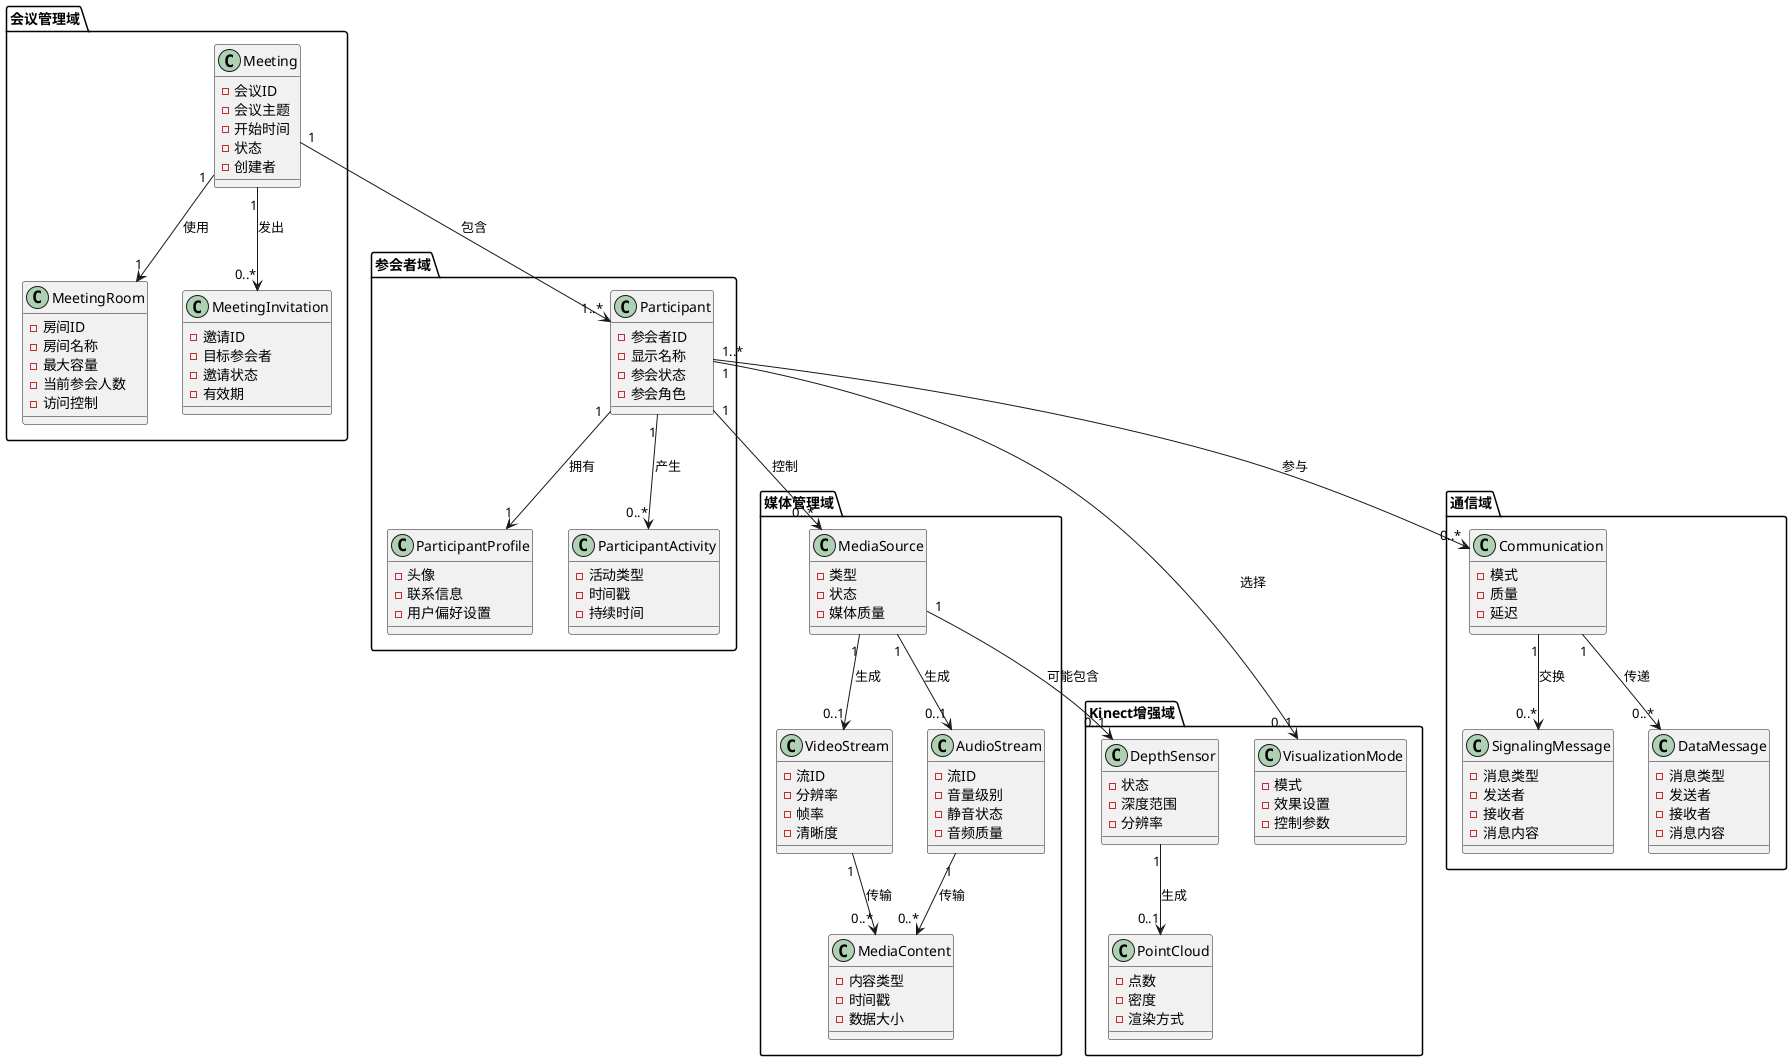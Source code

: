 @startuml 业务领域模型包图

package "会议管理域" {
  class Meeting {
    -会议ID
    -会议主题
    -开始时间
    -状态
    -创建者
  }
  
  class MeetingRoom {
    -房间ID
    -房间名称
    -最大容量
    -当前参会人数
    -访问控制
  }
  
  class MeetingInvitation {
    -邀请ID
    -目标参会者
    -邀请状态
    -有效期
  }
}

package "参会者域" {
  class Participant {
    -参会者ID
    -显示名称
    -参会状态
    -参会角色
  }
  
  class ParticipantProfile {
    -头像
    -联系信息
    -用户偏好设置
  }
  
  class ParticipantActivity {
    -活动类型
    -时间戳
    -持续时间
  }
}

package "媒体管理域" {
  class MediaSource {
    -类型
    -状态
    -媒体质量
  }
  
  class VideoStream {
    -流ID
    -分辨率
    -帧率
    -清晰度
  }
  
  class AudioStream {
    -流ID
    -音量级别
    -静音状态
    -音频质量
  }
  
  class MediaContent {
    -内容类型
    -时间戳
    -数据大小
  }
}

package "通信域" {
  class Communication {
    -模式
    -质量
    -延迟
  }
  
  class SignalingMessage {
    -消息类型
    -发送者
    -接收者
    -消息内容
  }
  
  class DataMessage {
    -消息类型
    -发送者
    -接收者
    -消息内容
  }
}

package "Kinect增强域" {
  class DepthSensor {
    -状态
    -深度范围
    -分辨率
  }
  
  class PointCloud {
    -点数
    -密度
    -渲染方式
  }
  
  class VisualizationMode {
    -模式
    -效果设置
    -控制参数
  }
}

' 关联关系
Meeting "1" --> "1" MeetingRoom : 使用
Meeting "1" --> "0..*" MeetingInvitation : 发出
Meeting "1" --> "1..*" Participant : 包含
Participant "1" --> "1" ParticipantProfile : 拥有
Participant "1" --> "0..*" ParticipantActivity : 产生
Participant "1" --> "0..*" MediaSource : 控制
MediaSource "1" --> "0..1" VideoStream : 生成
MediaSource "1" --> "0..1" AudioStream : 生成
VideoStream "1" --> "0..*" MediaContent : 传输
AudioStream "1" --> "0..*" MediaContent : 传输
Participant "1..*" --> "0..*" Communication : 参与
Communication "1" --> "0..*" SignalingMessage : 交换
Communication "1" --> "0..*" DataMessage : 传递
MediaSource "1" --> "0..1" DepthSensor : 可能包含
DepthSensor "1" --> "0..1" PointCloud : 生成
Participant "1" --> "0..1" VisualizationMode : 选择

@enduml